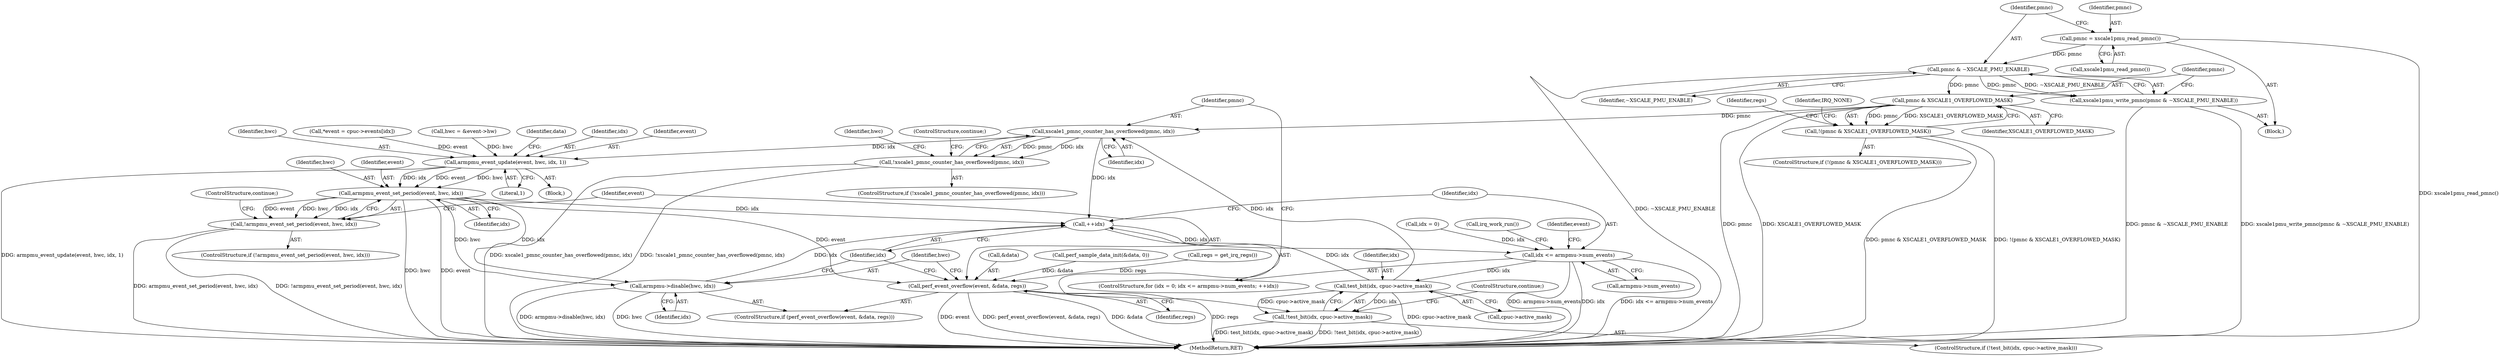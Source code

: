 digraph "0_linux_a8b0ca17b80e92faab46ee7179ba9e99ccb61233_2@API" {
"1000112" [label="(Call,pmnc = xscale1pmu_read_pmnc())"];
"1000116" [label="(Call,pmnc & ~XSCALE_PMU_ENABLE)"];
"1000115" [label="(Call,xscale1pmu_write_pmnc(pmnc & ~XSCALE_PMU_ENABLE))"];
"1000121" [label="(Call,pmnc & XSCALE1_OVERFLOWED_MASK)"];
"1000120" [label="(Call,!(pmnc & XSCALE1_OVERFLOWED_MASK))"];
"1000169" [label="(Call,xscale1_pmnc_counter_has_overflowed(pmnc, idx))"];
"1000147" [label="(Call,++idx)"];
"1000142" [label="(Call,idx <= armpmu->num_events)"];
"1000161" [label="(Call,test_bit(idx, cpuc->active_mask))"];
"1000160" [label="(Call,!test_bit(idx, cpuc->active_mask))"];
"1000168" [label="(Call,!xscale1_pmnc_counter_has_overflowed(pmnc, idx))"];
"1000179" [label="(Call,armpmu_event_update(event, hwc, idx, 1))"];
"1000195" [label="(Call,armpmu_event_set_period(event, hwc, idx))"];
"1000194" [label="(Call,!armpmu_event_set_period(event, hwc, idx))"];
"1000201" [label="(Call,perf_event_overflow(event, &data, regs))"];
"1000206" [label="(Call,armpmu->disable(hwc, idx))"];
"1000209" [label="(Call,irq_work_run())"];
"1000116" [label="(Call,pmnc & ~XSCALE_PMU_ENABLE)"];
"1000143" [label="(Identifier,idx)"];
"1000173" [label="(Call,hwc = &event->hw)"];
"1000161" [label="(Call,test_bit(idx, cpuc->active_mask))"];
"1000194" [label="(Call,!armpmu_event_set_period(event, hwc, idx))"];
"1000114" [label="(Call,xscale1pmu_read_pmnc())"];
"1000168" [label="(Call,!xscale1_pmnc_counter_has_overflowed(pmnc, idx))"];
"1000200" [label="(ControlStructure,if (perf_event_overflow(event, &data, regs)))"];
"1000186" [label="(Identifier,data)"];
"1000118" [label="(Identifier,~XSCALE_PMU_ENABLE)"];
"1000123" [label="(Identifier,XSCALE1_OVERFLOWED_MASK)"];
"1000195" [label="(Call,armpmu_event_set_period(event, hwc, idx))"];
"1000203" [label="(Call,&data)"];
"1000125" [label="(Identifier,IRQ_NONE)"];
"1000152" [label="(Identifier,event)"];
"1000115" [label="(Call,xscale1pmu_write_pmnc(pmnc & ~XSCALE_PMU_ENABLE))"];
"1000166" [label="(ControlStructure,continue;)"];
"1000119" [label="(ControlStructure,if (!(pmnc & XSCALE1_OVERFLOWED_MASK)))"];
"1000174" [label="(Identifier,hwc)"];
"1000182" [label="(Identifier,idx)"];
"1000159" [label="(ControlStructure,if (!test_bit(idx, cpuc->active_mask)))"];
"1000198" [label="(Identifier,idx)"];
"1000120" [label="(Call,!(pmnc & XSCALE1_OVERFLOWED_MASK))"];
"1000142" [label="(Call,idx <= armpmu->num_events)"];
"1000162" [label="(Identifier,idx)"];
"1000219" [label="(MethodReturn,RET)"];
"1000129" [label="(Call,perf_sample_data_init(&data, 0))"];
"1000171" [label="(Identifier,idx)"];
"1000138" [label="(ControlStructure,for (idx = 0; idx <= armpmu->num_events; ++idx))"];
"1000127" [label="(Identifier,regs)"];
"1000183" [label="(Literal,1)"];
"1000197" [label="(Identifier,hwc)"];
"1000144" [label="(Call,armpmu->num_events)"];
"1000126" [label="(Call,regs = get_irq_regs())"];
"1000205" [label="(Identifier,regs)"];
"1000207" [label="(Identifier,hwc)"];
"1000201" [label="(Call,perf_event_overflow(event, &data, regs))"];
"1000199" [label="(ControlStructure,continue;)"];
"1000117" [label="(Identifier,pmnc)"];
"1000170" [label="(Identifier,pmnc)"];
"1000106" [label="(Block,)"];
"1000112" [label="(Call,pmnc = xscale1pmu_read_pmnc())"];
"1000121" [label="(Call,pmnc & XSCALE1_OVERFLOWED_MASK)"];
"1000139" [label="(Call,idx = 0)"];
"1000206" [label="(Call,armpmu->disable(hwc, idx))"];
"1000196" [label="(Identifier,event)"];
"1000148" [label="(Identifier,idx)"];
"1000180" [label="(Identifier,event)"];
"1000163" [label="(Call,cpuc->active_mask)"];
"1000113" [label="(Identifier,pmnc)"];
"1000149" [label="(Block,)"];
"1000122" [label="(Identifier,pmnc)"];
"1000208" [label="(Identifier,idx)"];
"1000172" [label="(ControlStructure,continue;)"];
"1000147" [label="(Call,++idx)"];
"1000179" [label="(Call,armpmu_event_update(event, hwc, idx, 1))"];
"1000160" [label="(Call,!test_bit(idx, cpuc->active_mask))"];
"1000181" [label="(Identifier,hwc)"];
"1000193" [label="(ControlStructure,if (!armpmu_event_set_period(event, hwc, idx)))"];
"1000167" [label="(ControlStructure,if (!xscale1_pmnc_counter_has_overflowed(pmnc, idx)))"];
"1000202" [label="(Identifier,event)"];
"1000151" [label="(Call,*event = cpuc->events[idx])"];
"1000169" [label="(Call,xscale1_pmnc_counter_has_overflowed(pmnc, idx))"];
"1000112" -> "1000106"  [label="AST: "];
"1000112" -> "1000114"  [label="CFG: "];
"1000113" -> "1000112"  [label="AST: "];
"1000114" -> "1000112"  [label="AST: "];
"1000117" -> "1000112"  [label="CFG: "];
"1000112" -> "1000219"  [label="DDG: xscale1pmu_read_pmnc()"];
"1000112" -> "1000116"  [label="DDG: pmnc"];
"1000116" -> "1000115"  [label="AST: "];
"1000116" -> "1000118"  [label="CFG: "];
"1000117" -> "1000116"  [label="AST: "];
"1000118" -> "1000116"  [label="AST: "];
"1000115" -> "1000116"  [label="CFG: "];
"1000116" -> "1000219"  [label="DDG: ~XSCALE_PMU_ENABLE"];
"1000116" -> "1000115"  [label="DDG: pmnc"];
"1000116" -> "1000115"  [label="DDG: ~XSCALE_PMU_ENABLE"];
"1000116" -> "1000121"  [label="DDG: pmnc"];
"1000115" -> "1000106"  [label="AST: "];
"1000122" -> "1000115"  [label="CFG: "];
"1000115" -> "1000219"  [label="DDG: xscale1pmu_write_pmnc(pmnc & ~XSCALE_PMU_ENABLE)"];
"1000115" -> "1000219"  [label="DDG: pmnc & ~XSCALE_PMU_ENABLE"];
"1000121" -> "1000120"  [label="AST: "];
"1000121" -> "1000123"  [label="CFG: "];
"1000122" -> "1000121"  [label="AST: "];
"1000123" -> "1000121"  [label="AST: "];
"1000120" -> "1000121"  [label="CFG: "];
"1000121" -> "1000219"  [label="DDG: XSCALE1_OVERFLOWED_MASK"];
"1000121" -> "1000219"  [label="DDG: pmnc"];
"1000121" -> "1000120"  [label="DDG: pmnc"];
"1000121" -> "1000120"  [label="DDG: XSCALE1_OVERFLOWED_MASK"];
"1000121" -> "1000169"  [label="DDG: pmnc"];
"1000120" -> "1000119"  [label="AST: "];
"1000125" -> "1000120"  [label="CFG: "];
"1000127" -> "1000120"  [label="CFG: "];
"1000120" -> "1000219"  [label="DDG: pmnc & XSCALE1_OVERFLOWED_MASK"];
"1000120" -> "1000219"  [label="DDG: !(pmnc & XSCALE1_OVERFLOWED_MASK)"];
"1000169" -> "1000168"  [label="AST: "];
"1000169" -> "1000171"  [label="CFG: "];
"1000170" -> "1000169"  [label="AST: "];
"1000171" -> "1000169"  [label="AST: "];
"1000168" -> "1000169"  [label="CFG: "];
"1000169" -> "1000147"  [label="DDG: idx"];
"1000169" -> "1000168"  [label="DDG: pmnc"];
"1000169" -> "1000168"  [label="DDG: idx"];
"1000161" -> "1000169"  [label="DDG: idx"];
"1000169" -> "1000179"  [label="DDG: idx"];
"1000147" -> "1000138"  [label="AST: "];
"1000147" -> "1000148"  [label="CFG: "];
"1000148" -> "1000147"  [label="AST: "];
"1000143" -> "1000147"  [label="CFG: "];
"1000147" -> "1000142"  [label="DDG: idx"];
"1000206" -> "1000147"  [label="DDG: idx"];
"1000161" -> "1000147"  [label="DDG: idx"];
"1000195" -> "1000147"  [label="DDG: idx"];
"1000142" -> "1000138"  [label="AST: "];
"1000142" -> "1000144"  [label="CFG: "];
"1000143" -> "1000142"  [label="AST: "];
"1000144" -> "1000142"  [label="AST: "];
"1000152" -> "1000142"  [label="CFG: "];
"1000209" -> "1000142"  [label="CFG: "];
"1000142" -> "1000219"  [label="DDG: idx <= armpmu->num_events"];
"1000142" -> "1000219"  [label="DDG: armpmu->num_events"];
"1000142" -> "1000219"  [label="DDG: idx"];
"1000139" -> "1000142"  [label="DDG: idx"];
"1000142" -> "1000161"  [label="DDG: idx"];
"1000161" -> "1000160"  [label="AST: "];
"1000161" -> "1000163"  [label="CFG: "];
"1000162" -> "1000161"  [label="AST: "];
"1000163" -> "1000161"  [label="AST: "];
"1000160" -> "1000161"  [label="CFG: "];
"1000161" -> "1000219"  [label="DDG: cpuc->active_mask"];
"1000161" -> "1000160"  [label="DDG: idx"];
"1000161" -> "1000160"  [label="DDG: cpuc->active_mask"];
"1000160" -> "1000159"  [label="AST: "];
"1000166" -> "1000160"  [label="CFG: "];
"1000170" -> "1000160"  [label="CFG: "];
"1000160" -> "1000219"  [label="DDG: !test_bit(idx, cpuc->active_mask)"];
"1000160" -> "1000219"  [label="DDG: test_bit(idx, cpuc->active_mask)"];
"1000168" -> "1000167"  [label="AST: "];
"1000172" -> "1000168"  [label="CFG: "];
"1000174" -> "1000168"  [label="CFG: "];
"1000168" -> "1000219"  [label="DDG: xscale1_pmnc_counter_has_overflowed(pmnc, idx)"];
"1000168" -> "1000219"  [label="DDG: !xscale1_pmnc_counter_has_overflowed(pmnc, idx)"];
"1000179" -> "1000149"  [label="AST: "];
"1000179" -> "1000183"  [label="CFG: "];
"1000180" -> "1000179"  [label="AST: "];
"1000181" -> "1000179"  [label="AST: "];
"1000182" -> "1000179"  [label="AST: "];
"1000183" -> "1000179"  [label="AST: "];
"1000186" -> "1000179"  [label="CFG: "];
"1000179" -> "1000219"  [label="DDG: armpmu_event_update(event, hwc, idx, 1)"];
"1000151" -> "1000179"  [label="DDG: event"];
"1000173" -> "1000179"  [label="DDG: hwc"];
"1000179" -> "1000195"  [label="DDG: event"];
"1000179" -> "1000195"  [label="DDG: hwc"];
"1000179" -> "1000195"  [label="DDG: idx"];
"1000195" -> "1000194"  [label="AST: "];
"1000195" -> "1000198"  [label="CFG: "];
"1000196" -> "1000195"  [label="AST: "];
"1000197" -> "1000195"  [label="AST: "];
"1000198" -> "1000195"  [label="AST: "];
"1000194" -> "1000195"  [label="CFG: "];
"1000195" -> "1000219"  [label="DDG: hwc"];
"1000195" -> "1000219"  [label="DDG: event"];
"1000195" -> "1000194"  [label="DDG: event"];
"1000195" -> "1000194"  [label="DDG: hwc"];
"1000195" -> "1000194"  [label="DDG: idx"];
"1000195" -> "1000201"  [label="DDG: event"];
"1000195" -> "1000206"  [label="DDG: hwc"];
"1000195" -> "1000206"  [label="DDG: idx"];
"1000194" -> "1000193"  [label="AST: "];
"1000199" -> "1000194"  [label="CFG: "];
"1000202" -> "1000194"  [label="CFG: "];
"1000194" -> "1000219"  [label="DDG: !armpmu_event_set_period(event, hwc, idx)"];
"1000194" -> "1000219"  [label="DDG: armpmu_event_set_period(event, hwc, idx)"];
"1000201" -> "1000200"  [label="AST: "];
"1000201" -> "1000205"  [label="CFG: "];
"1000202" -> "1000201"  [label="AST: "];
"1000203" -> "1000201"  [label="AST: "];
"1000205" -> "1000201"  [label="AST: "];
"1000207" -> "1000201"  [label="CFG: "];
"1000148" -> "1000201"  [label="CFG: "];
"1000201" -> "1000219"  [label="DDG: regs"];
"1000201" -> "1000219"  [label="DDG: event"];
"1000201" -> "1000219"  [label="DDG: perf_event_overflow(event, &data, regs)"];
"1000201" -> "1000219"  [label="DDG: &data"];
"1000129" -> "1000201"  [label="DDG: &data"];
"1000126" -> "1000201"  [label="DDG: regs"];
"1000206" -> "1000200"  [label="AST: "];
"1000206" -> "1000208"  [label="CFG: "];
"1000207" -> "1000206"  [label="AST: "];
"1000208" -> "1000206"  [label="AST: "];
"1000148" -> "1000206"  [label="CFG: "];
"1000206" -> "1000219"  [label="DDG: armpmu->disable(hwc, idx)"];
"1000206" -> "1000219"  [label="DDG: hwc"];
}
